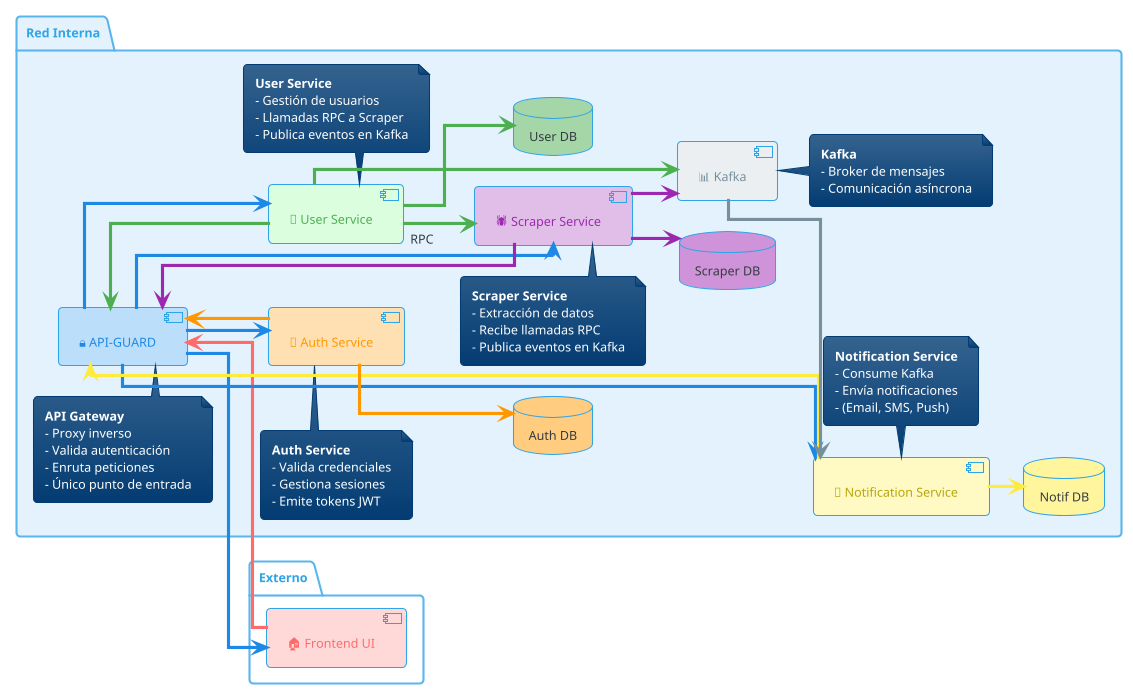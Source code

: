 @startuml
!theme cerulean
skinparam linetype ortho
skinparam nodesep 30
skinparam ranksep 30
left to right direction

' === Frontend externo ===
package "Externo" {
  [<color:#FF6B6B>🏠 Frontend UI</color>] as UI #FFD8D8
}

' === Red interna ===
package "Red Interna" #E3F2FD {
  [<color:#1E88E5>🔒 API-GUARD</color>] as API_GUARD #BBDEFB
  note top of API_GUARD
    <b>API Gateway</b>
    - Proxy inverso
    - Valida autenticación
    - Enruta peticiones
    - Único punto de entrada
  end note
  
  [<color:#FF9800>🔑 Auth Service</color>] as AUTH_SERVICE #FFE0B2
  note top of AUTH_SERVICE
    <b>Auth Service</b>
    - Valida credenciales
    - Gestiona sesiones
    - Emite tokens JWT
  end note
  
  [<color:#4CAF50>👤 User Service</color>] as USER_SERVICE #dbffde
  note bottom of USER_SERVICE
    <b>User Service</b>
    - Gestión de usuarios
    - Llamadas RPC a Scraper
    - Publica eventos en Kafka
  end note
  
  [<color:#9C27B0>🕷️ Scraper Service</color>] as SCRAPER_SERVICE #E1BEE7
  note top of SCRAPER_SERVICE
    <b>Scraper Service</b>
    - Extracción de datos
    - Recibe llamadas RPC
    - Publica eventos en Kafka
  end note
  
  [<color:#b8a609>📢 Notification Service</color>] as NOTIF_SERVICE #FFF9C4
  note bottom of NOTIF_SERVICE
    <b>Notification Service</b>
    - Consume Kafka
    - Envía notificaciones
    - (Email, SMS, Push)
  end note
  
  [<color:#78909C>📊 Kafka</color>] as KAFKA_QUEUE #ECEFF1
  note right of KAFKA_QUEUE
    <b>Kafka</b>
    - Broker de mensajes
    - Comunicación asíncrona
  end note
  
  ' === Bases de datos ===
  database "Auth DB" as AUTH_DB #FFCC80
  database "User DB" as USER_DB #A5D6A7
  database "Scraper DB" as SCRAPER_DB #CE93D8
  database "Notif DB" as NOTIF_DB #FFF59D
}

' === Conexiones ===
UI -[#FF6B6B]-> API_GUARD
API_GUARD -[#1E88E5]-> AUTH_SERVICE
AUTH_SERVICE -[#FF9800]-> API_GUARD

API_GUARD -[#1E88E5]-> USER_SERVICE
API_GUARD -[#1E88E5]-> SCRAPER_SERVICE
API_GUARD -[#1E88E5]-> NOTIF_SERVICE

USER_SERVICE -[#4CAF50]-> SCRAPER_SERVICE : RPC
USER_SERVICE -[#4CAF50]-> KAFKA_QUEUE
SCRAPER_SERVICE -[#9C27B0]-> KAFKA_QUEUE
KAFKA_QUEUE -[#78909C]-> NOTIF_SERVICE

USER_SERVICE -[#4CAF50]-> API_GUARD
SCRAPER_SERVICE -[#9C27B0]-> API_GUARD
NOTIF_SERVICE -[#FFEB3B]-> API_GUARD

API_GUARD -[#1E88E5]-> UI

' === Conexiones a Bases de Datos ===
AUTH_SERVICE -[#FF9800]-> AUTH_DB
USER_SERVICE -[#4CAF50]-> USER_DB
SCRAPER_SERVICE -[#9C27B0]-> SCRAPER_DB
NOTIF_SERVICE -[#FFEB3B]-> NOTIF_DB

@enduml
